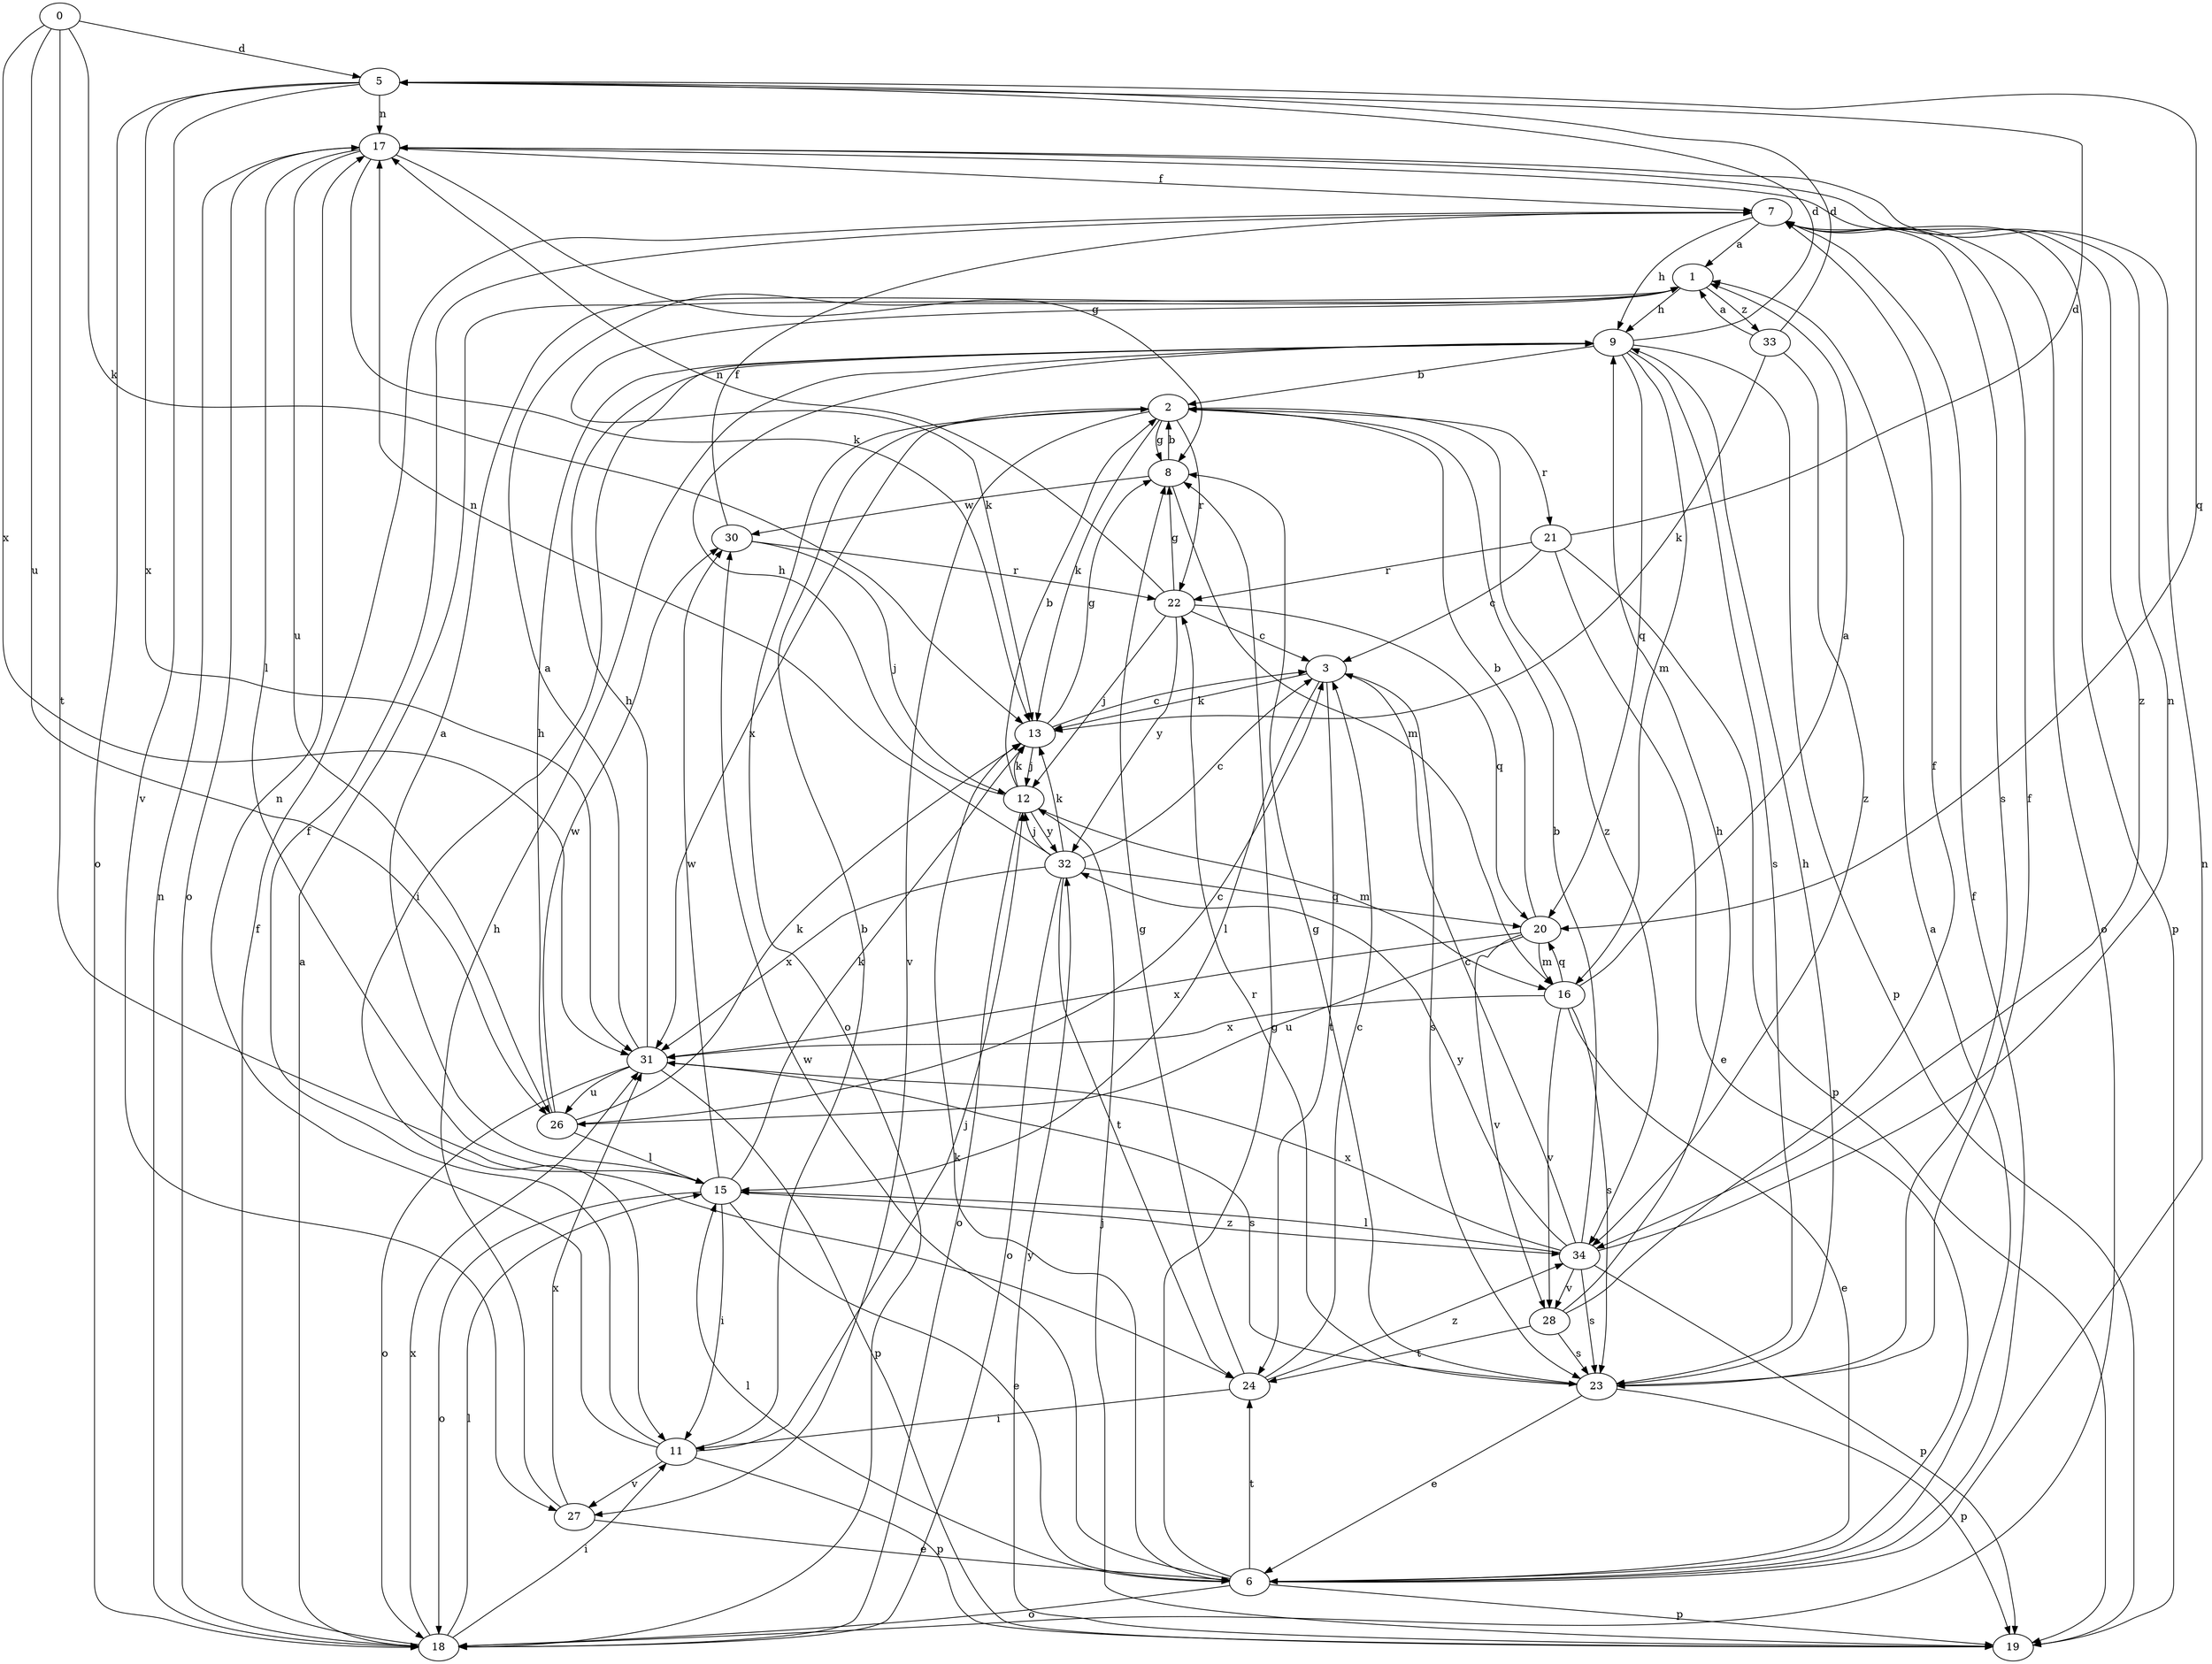 strict digraph  {
0;
1;
2;
3;
5;
6;
7;
8;
9;
11;
12;
13;
15;
16;
17;
18;
19;
20;
21;
22;
23;
24;
26;
27;
28;
30;
31;
32;
33;
34;
0 -> 5  [label=d];
0 -> 13  [label=k];
0 -> 24  [label=t];
0 -> 26  [label=u];
0 -> 31  [label=x];
1 -> 9  [label=h];
1 -> 13  [label=k];
1 -> 33  [label=z];
2 -> 8  [label=g];
2 -> 13  [label=k];
2 -> 18  [label=o];
2 -> 21  [label=r];
2 -> 22  [label=r];
2 -> 27  [label=v];
2 -> 31  [label=x];
2 -> 34  [label=z];
3 -> 13  [label=k];
3 -> 15  [label=l];
3 -> 23  [label=s];
3 -> 24  [label=t];
5 -> 17  [label=n];
5 -> 18  [label=o];
5 -> 20  [label=q];
5 -> 27  [label=v];
5 -> 31  [label=x];
6 -> 1  [label=a];
6 -> 7  [label=f];
6 -> 8  [label=g];
6 -> 13  [label=k];
6 -> 15  [label=l];
6 -> 17  [label=n];
6 -> 18  [label=o];
6 -> 19  [label=p];
6 -> 24  [label=t];
6 -> 30  [label=w];
7 -> 1  [label=a];
7 -> 9  [label=h];
7 -> 18  [label=o];
7 -> 19  [label=p];
7 -> 23  [label=s];
8 -> 2  [label=b];
8 -> 16  [label=m];
8 -> 30  [label=w];
9 -> 2  [label=b];
9 -> 5  [label=d];
9 -> 11  [label=i];
9 -> 16  [label=m];
9 -> 19  [label=p];
9 -> 20  [label=q];
9 -> 23  [label=s];
11 -> 2  [label=b];
11 -> 7  [label=f];
11 -> 12  [label=j];
11 -> 17  [label=n];
11 -> 19  [label=p];
11 -> 27  [label=v];
12 -> 2  [label=b];
12 -> 9  [label=h];
12 -> 13  [label=k];
12 -> 16  [label=m];
12 -> 18  [label=o];
12 -> 32  [label=y];
13 -> 3  [label=c];
13 -> 8  [label=g];
13 -> 12  [label=j];
15 -> 1  [label=a];
15 -> 6  [label=e];
15 -> 11  [label=i];
15 -> 13  [label=k];
15 -> 18  [label=o];
15 -> 30  [label=w];
15 -> 34  [label=z];
16 -> 1  [label=a];
16 -> 6  [label=e];
16 -> 20  [label=q];
16 -> 23  [label=s];
16 -> 28  [label=v];
16 -> 31  [label=x];
17 -> 7  [label=f];
17 -> 8  [label=g];
17 -> 13  [label=k];
17 -> 15  [label=l];
17 -> 18  [label=o];
17 -> 26  [label=u];
17 -> 34  [label=z];
18 -> 1  [label=a];
18 -> 7  [label=f];
18 -> 11  [label=i];
18 -> 15  [label=l];
18 -> 17  [label=n];
18 -> 31  [label=x];
19 -> 12  [label=j];
19 -> 32  [label=y];
20 -> 2  [label=b];
20 -> 16  [label=m];
20 -> 26  [label=u];
20 -> 28  [label=v];
20 -> 31  [label=x];
21 -> 3  [label=c];
21 -> 5  [label=d];
21 -> 6  [label=e];
21 -> 19  [label=p];
21 -> 22  [label=r];
22 -> 3  [label=c];
22 -> 8  [label=g];
22 -> 12  [label=j];
22 -> 17  [label=n];
22 -> 20  [label=q];
22 -> 32  [label=y];
23 -> 6  [label=e];
23 -> 7  [label=f];
23 -> 8  [label=g];
23 -> 9  [label=h];
23 -> 19  [label=p];
23 -> 22  [label=r];
24 -> 3  [label=c];
24 -> 8  [label=g];
24 -> 11  [label=i];
24 -> 34  [label=z];
26 -> 3  [label=c];
26 -> 9  [label=h];
26 -> 13  [label=k];
26 -> 15  [label=l];
26 -> 30  [label=w];
27 -> 6  [label=e];
27 -> 9  [label=h];
27 -> 31  [label=x];
28 -> 7  [label=f];
28 -> 9  [label=h];
28 -> 23  [label=s];
28 -> 24  [label=t];
30 -> 7  [label=f];
30 -> 12  [label=j];
30 -> 22  [label=r];
31 -> 1  [label=a];
31 -> 9  [label=h];
31 -> 18  [label=o];
31 -> 19  [label=p];
31 -> 23  [label=s];
31 -> 26  [label=u];
32 -> 3  [label=c];
32 -> 12  [label=j];
32 -> 13  [label=k];
32 -> 17  [label=n];
32 -> 18  [label=o];
32 -> 20  [label=q];
32 -> 24  [label=t];
32 -> 31  [label=x];
33 -> 1  [label=a];
33 -> 5  [label=d];
33 -> 13  [label=k];
33 -> 34  [label=z];
34 -> 2  [label=b];
34 -> 3  [label=c];
34 -> 15  [label=l];
34 -> 17  [label=n];
34 -> 19  [label=p];
34 -> 23  [label=s];
34 -> 28  [label=v];
34 -> 31  [label=x];
34 -> 32  [label=y];
}
